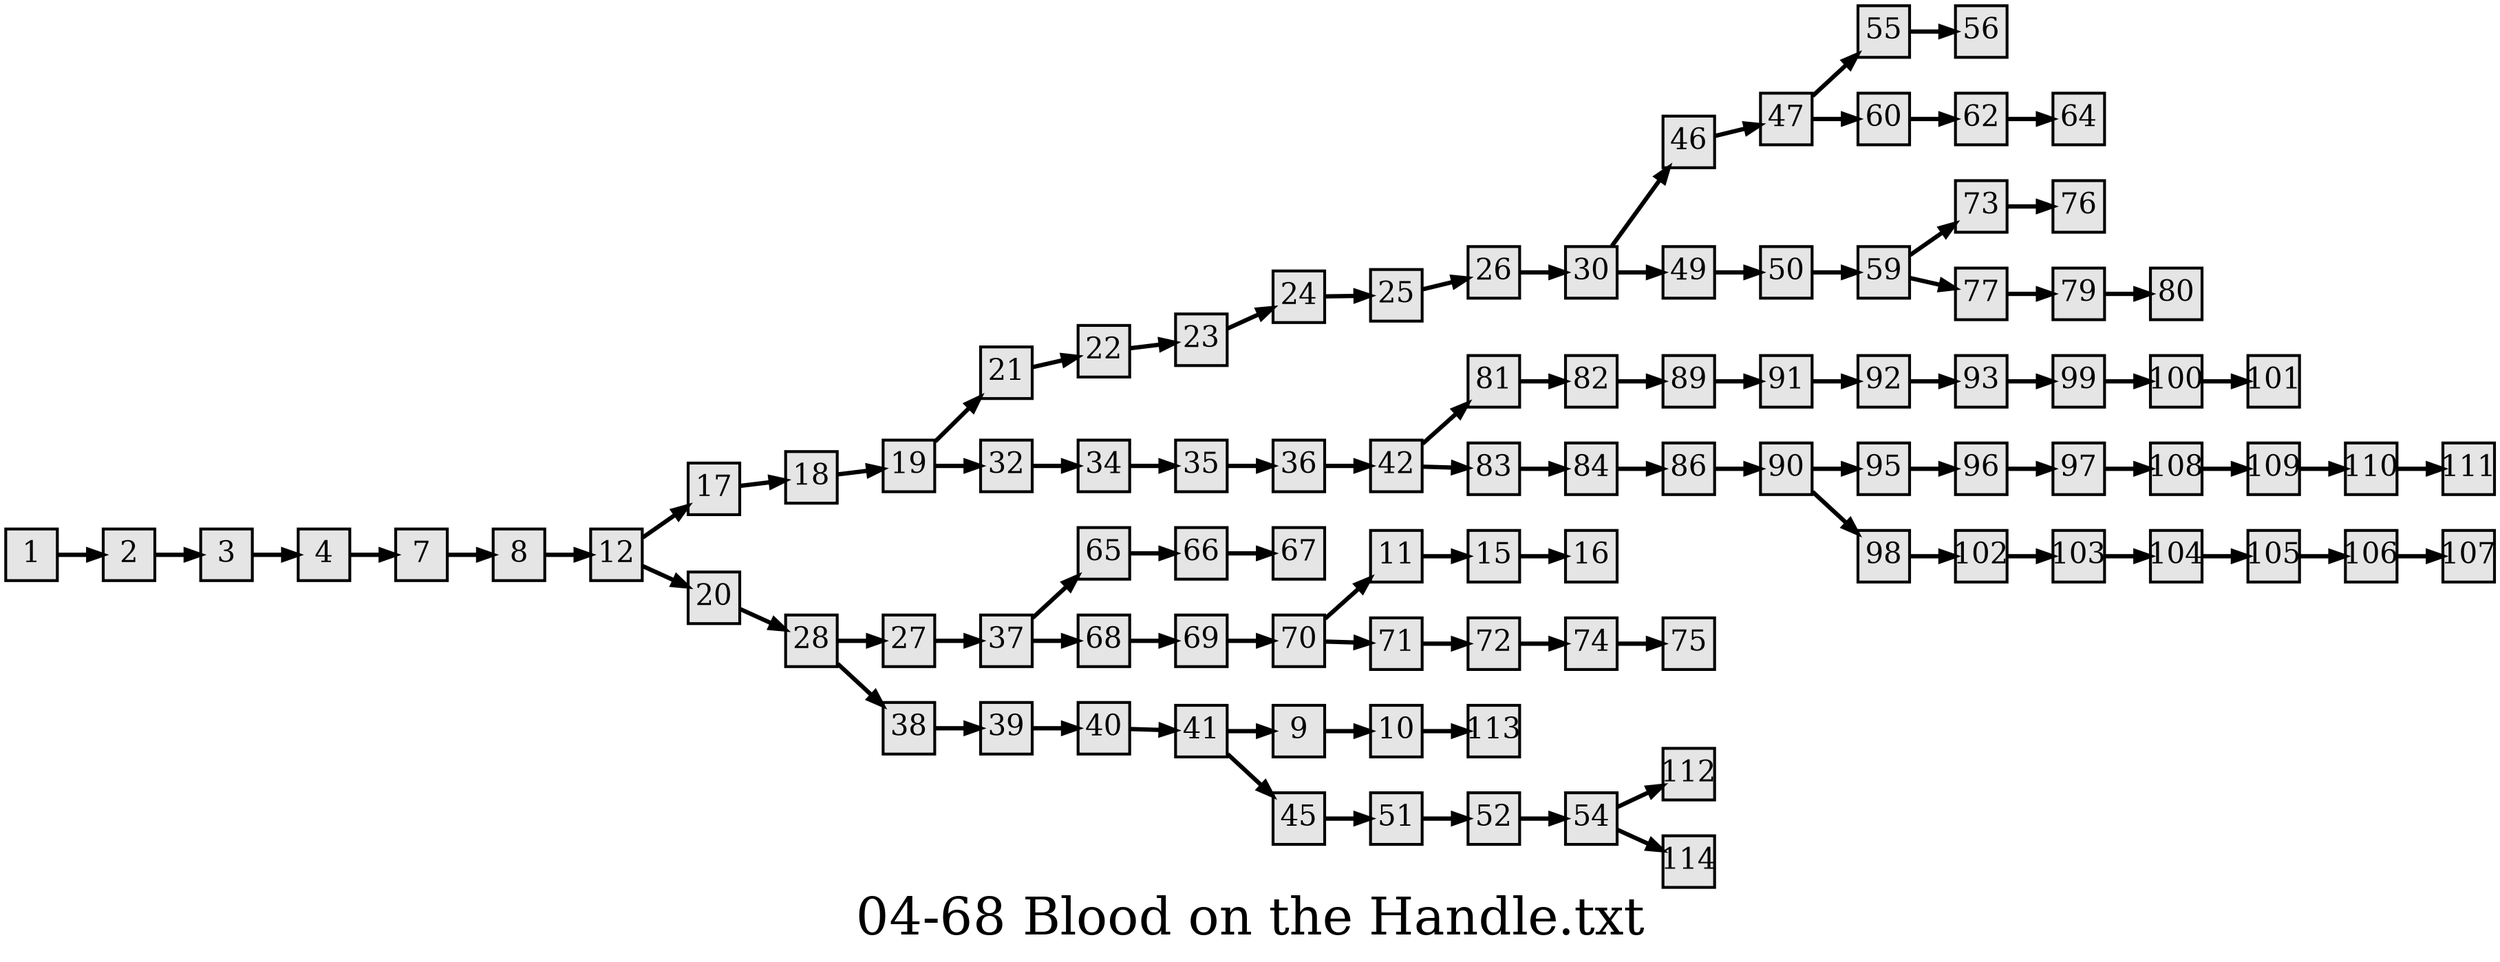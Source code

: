 digraph g{
  graph [ label="04-68 Blood on the Handle.txt" rankdir=LR, ordering=out, fontsize=36, nodesep="0.35", ranksep="0.45"];
  node  [shape=rect, penwidth=2, fontsize=20, style=filled, fillcolor=grey90, margin="0,0", labelfloat=true, regular=true, fixedsize=true];
  edge  [labelfloat=true, penwidth=3, fontsize=12];
  1 -> 2;
  2 -> 3;
  3 -> 4;
  4 -> 7;
  7 -> 8;
  8 -> 12;
  9 -> 10;
  10 -> 113;
  11 -> 15;
  12 -> 17;
  12 -> 20;
  15 -> 16;
  17 -> 18;
  18 -> 19;
  19 -> 21;
  19 -> 32;
  20 -> 28;
  21 -> 22;
  22 -> 23;
  23 -> 24;
  24 -> 25;
  25 -> 26;
  26 -> 30;
  27 -> 37;
  28 -> 27;
  28 -> 38;
  30 -> 46;
  30 -> 49;
  32 -> 34;
  34 -> 35;
  35 -> 36;
  36 -> 42;
  37 -> 65;
  37 -> 68;
  38 -> 39;
  39 -> 40;
  40 -> 41;
  41 -> 9;
  41 -> 45;
  42 -> 81;
  42 -> 83;
  45 -> 51;
  46 -> 47;
  47 -> 55;
  47 -> 60;
  49 -> 50;
  50 -> 59;
  51 -> 52;
  52 -> 54;
  54 -> 112;
  54 -> 114;
  55 -> 56;
  59 -> 73;
  59 -> 77;
  60 -> 62;
  62 -> 64;
  65 -> 66;
  66 -> 67;
  68 -> 69;
  69 -> 70;
  70 -> 11;
  70 -> 71;
  71 -> 72;
  72 -> 74;
  73 -> 76;
  74 -> 75;
  77 -> 79;
  79 -> 80;
  81 -> 82;
  82 -> 89;
  83 -> 84;
  84 -> 86;
  86 -> 90;
  89 -> 91;
  90 -> 95;
  90 -> 98;
  91 -> 92;
  92 -> 93;
  93 -> 99;
  95 -> 96;
  96 -> 97;
  97 -> 108;
  98 -> 102;
  99 -> 100;
  100 -> 101;
  102 -> 103;
  103 -> 104;
  104 -> 105;
  105 -> 106;
  106 -> 107;
  108 -> 109;
  109 -> 110;
  110 -> 111;
}

